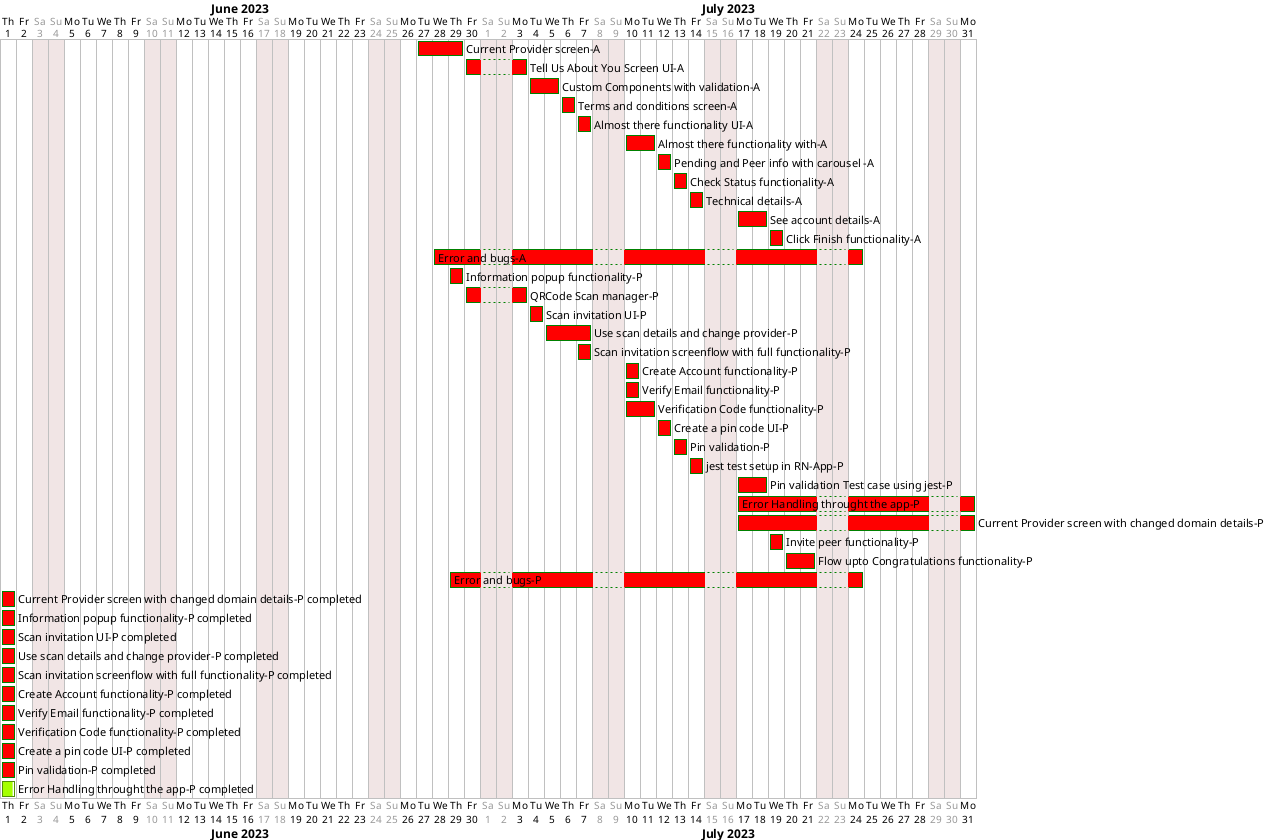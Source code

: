 @startgantt
saturday are closed
sunday are closed

<style>
ganttDiagram {
  task {
    BackGroundColor Red
    LineColor Green 
    unstarted {
      BackGroundColor Fuchsia 
      LineColor FireBrick
    }
    completed {
      BackGroundColor GreenYellow 
      LineColor Green
    }
  }
}
</style>
Project starts 2023-06-01
[Current Provider screen-A] starts 2023-06-27 and ends 2023-06-29
[Tell Us About You Screen UI-A] starts 2023-06-30 and ends 2023-07-03
[Custom Components with validation-A] starts 2023-07-04 and ends 2023-07-05
[Terms and conditions screen-A] starts 2023-07-06 and ends 2023-07-06
[Almost there functionality UI-A] starts 2023-07-07 and ends 2023-07-07
[Almost there functionality with-A] starts 2023-07-10 and ends 2023-07-11
[Pending and Peer info with carousel -A] starts 2023-07-12 and ends 2023-07-12
[Check Status functionality-A] starts 2023-07-13 and ends 2023-07-13
[Technical details-A] starts 2023-07-14 and ends 2023-07-14
[See account details-A] starts 2023-07-17 and ends 2023-07-18
[Click Finish functionality-A] starts 2023-07-19 and ends 2023-07-19
[Error and bugs-A] starts 2023-06-28 and ends 2023-07-24

[Information popup functionality-P ] starts 2023-06-29 and ends 2023-06-29
[QRCode Scan manager-P] starts 2023-06-30 and ends 2023-07-03
[Scan invitation UI-P] starts 2023-07-04 and ends 2023-07-04
[Use scan details and change provider-P] starts 2023-07-05 and ends 2023-07-07
[Scan invitation screenflow with full functionality-P] starts 2023-07-07 and ends 2023-07-07
[Create Account functionality-P] starts 2023-07-10 and ends 2023-07-10
[Verify Email functionality-P] starts 2023-07-10 and ends 2023-07-10
[Verification Code functionality-P] starts 2023-07-10 and ends 2023-07-11
[Create a pin code UI-P] starts 2023-07-12 and ends 2023-07-12
[Pin validation-P] starts 2023-07-13 and ends 2023-07-13
[jest test setup in RN-App-P] starts 2023-07-14 and ends 2023-07-14
[Pin validation Test case using jest-P] starts 2023-07-17 and ends 2023-07-18
[Error Handling throught the app-P] starts 2023-07-17 and ends 2023-07-31
[Current Provider screen with changed domain details-P] starts 2023-07-17 and ends 2023-07-31

[Invite peer functionality-P] starts 2023-07-19 and ends 2023-07-19
[Flow upto Congratulations functionality-P] starts 2023-07-20 and ends 2023-07-21
[Error and bugs-P] starts 2023-06-29 and ends 2023-07-24

[Current Provider screen with changed domain details-P completed] is 100% completed
[Information popup functionality-P completed] is 100% completed
[Scan invitation UI-P completed] is 100% completed
[Use scan details and change provider-P completed] is 100% completed
[Scan invitation screenflow with full functionality-P completed] is 100% completed
[Create Account functionality-P completed] is 100% completed
[Verify Email functionality-P completed] is 100% completed
[Verification Code functionality-P completed] is 100% completed
[Create a pin code UI-P completed] is 100% completed
[Pin validation-P completed] is 100% completed
[Error Handling throught the app-P completed] is 90% completed

@endgantt
